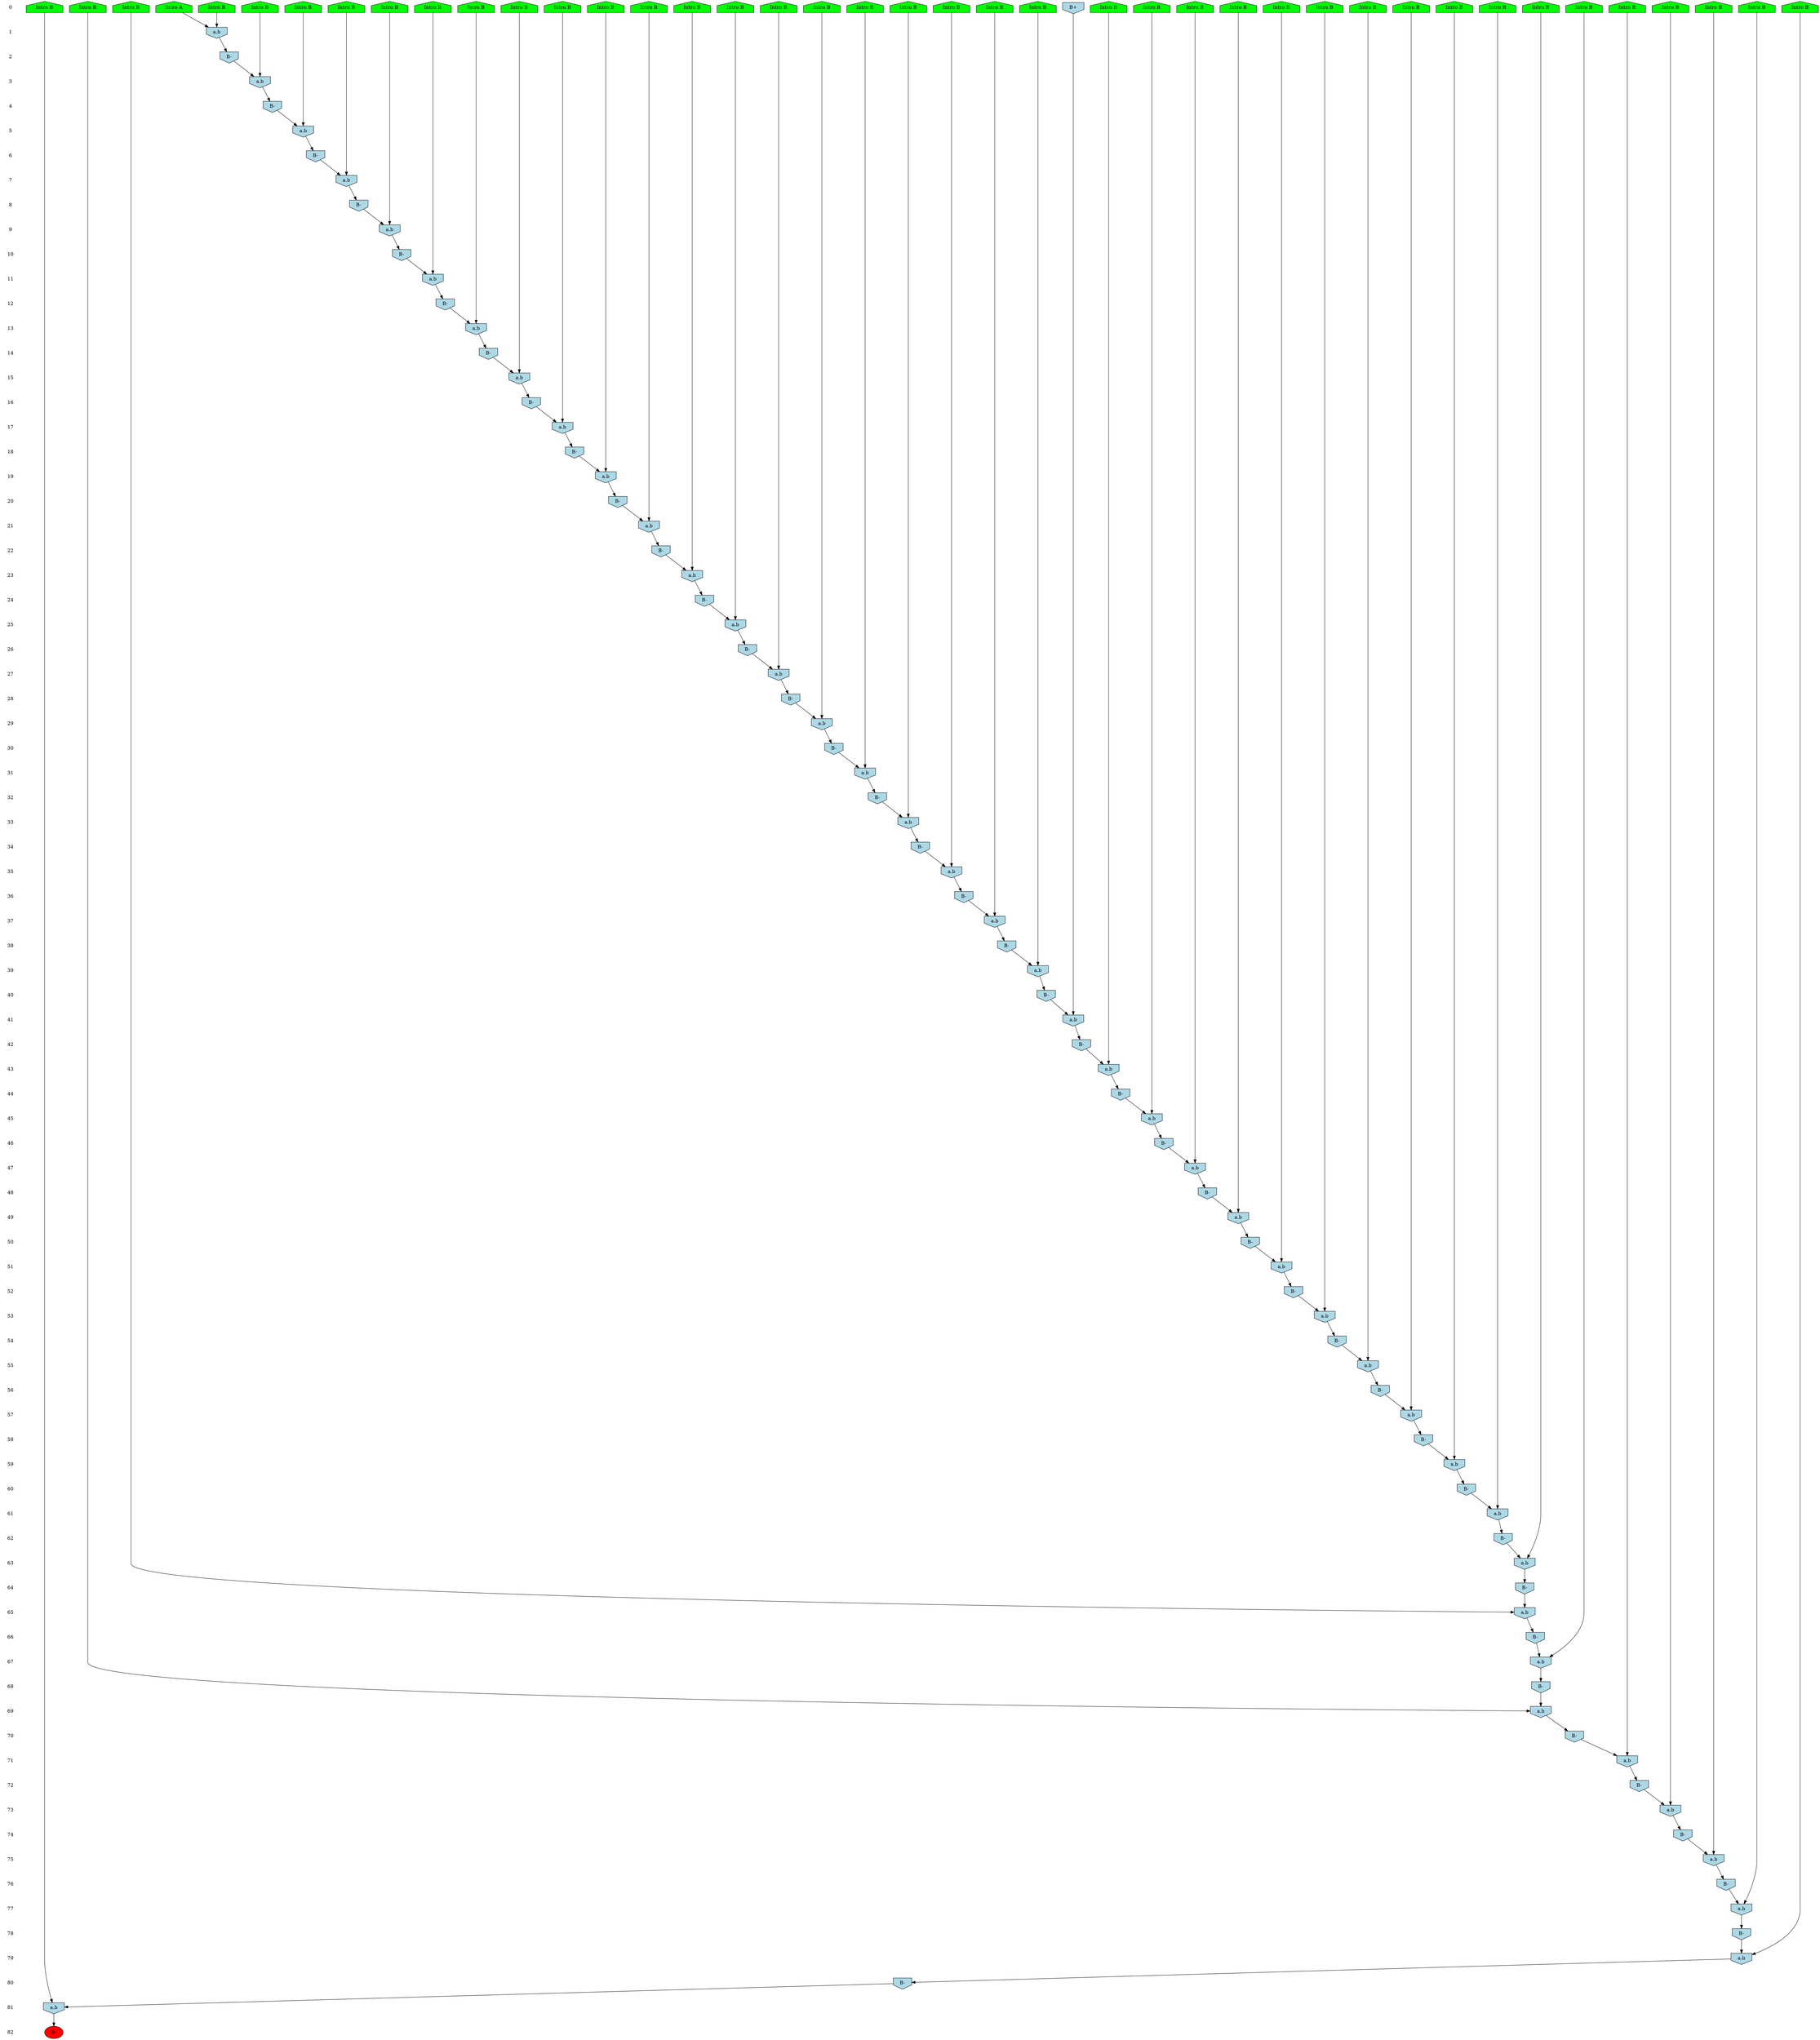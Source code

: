 /* Compression of 1 causal flows obtained in average at 3.639744E+01 t.u */
/* Compressed causal flows were: [41] */
digraph G{
 ranksep=.5 ; 
{ rank = same ; "0" [shape=plaintext] ; node_1 [label ="Intro B", shape=house, style=filled, fillcolor=green] ;
node_2 [label ="Intro B", shape=house, style=filled, fillcolor=green] ;
node_3 [label ="Intro B", shape=house, style=filled, fillcolor=green] ;
node_4 [label ="Intro B", shape=house, style=filled, fillcolor=green] ;
node_5 [label ="Intro B", shape=house, style=filled, fillcolor=green] ;
node_6 [label ="Intro B", shape=house, style=filled, fillcolor=green] ;
node_7 [label ="Intro B", shape=house, style=filled, fillcolor=green] ;
node_8 [label ="Intro B", shape=house, style=filled, fillcolor=green] ;
node_9 [label ="Intro B", shape=house, style=filled, fillcolor=green] ;
node_10 [label ="Intro B", shape=house, style=filled, fillcolor=green] ;
node_11 [label ="Intro B", shape=house, style=filled, fillcolor=green] ;
node_12 [label ="Intro B", shape=house, style=filled, fillcolor=green] ;
node_13 [label ="Intro B", shape=house, style=filled, fillcolor=green] ;
node_14 [label ="Intro B", shape=house, style=filled, fillcolor=green] ;
node_15 [label ="Intro B", shape=house, style=filled, fillcolor=green] ;
node_16 [label ="Intro B", shape=house, style=filled, fillcolor=green] ;
node_17 [label ="Intro B", shape=house, style=filled, fillcolor=green] ;
node_18 [label ="Intro B", shape=house, style=filled, fillcolor=green] ;
node_19 [label ="Intro B", shape=house, style=filled, fillcolor=green] ;
node_20 [label ="Intro B", shape=house, style=filled, fillcolor=green] ;
node_21 [label ="Intro B", shape=house, style=filled, fillcolor=green] ;
node_22 [label ="Intro B", shape=house, style=filled, fillcolor=green] ;
node_23 [label ="Intro B", shape=house, style=filled, fillcolor=green] ;
node_24 [label ="Intro B", shape=house, style=filled, fillcolor=green] ;
node_25 [label ="Intro B", shape=house, style=filled, fillcolor=green] ;
node_26 [label ="Intro B", shape=house, style=filled, fillcolor=green] ;
node_27 [label ="Intro B", shape=house, style=filled, fillcolor=green] ;
node_28 [label ="Intro B", shape=house, style=filled, fillcolor=green] ;
node_29 [label ="Intro B", shape=house, style=filled, fillcolor=green] ;
node_30 [label ="Intro B", shape=house, style=filled, fillcolor=green] ;
node_31 [label ="Intro B", shape=house, style=filled, fillcolor=green] ;
node_32 [label ="Intro B", shape=house, style=filled, fillcolor=green] ;
node_33 [label ="Intro B", shape=house, style=filled, fillcolor=green] ;
node_34 [label ="Intro B", shape=house, style=filled, fillcolor=green] ;
node_35 [label ="Intro B", shape=house, style=filled, fillcolor=green] ;
node_36 [label ="Intro B", shape=house, style=filled, fillcolor=green] ;
node_37 [label ="Intro B", shape=house, style=filled, fillcolor=green] ;
node_38 [label ="Intro B", shape=house, style=filled, fillcolor=green] ;
node_39 [label ="Intro B", shape=house, style=filled, fillcolor=green] ;
node_40 [label ="Intro B", shape=house, style=filled, fillcolor=green] ;
node_41 [label ="Intro A", shape=house, style=filled, fillcolor=green] ;
node_55 [label="B+", shape=invhouse, style=filled, fillcolor = lightblue] ;
}
{ rank = same ; "1" [shape=plaintext] ; node_42 [label="a.b", shape=invhouse, style=filled, fillcolor = lightblue] ;
}
{ rank = same ; "2" [shape=plaintext] ; node_43 [label="B-", shape=invhouse, style=filled, fillcolor = lightblue] ;
}
{ rank = same ; "3" [shape=plaintext] ; node_44 [label="a.b", shape=invhouse, style=filled, fillcolor = lightblue] ;
}
{ rank = same ; "4" [shape=plaintext] ; node_45 [label="B-", shape=invhouse, style=filled, fillcolor = lightblue] ;
}
{ rank = same ; "5" [shape=plaintext] ; node_46 [label="a.b", shape=invhouse, style=filled, fillcolor = lightblue] ;
}
{ rank = same ; "6" [shape=plaintext] ; node_47 [label="B-", shape=invhouse, style=filled, fillcolor = lightblue] ;
}
{ rank = same ; "7" [shape=plaintext] ; node_48 [label="a.b", shape=invhouse, style=filled, fillcolor = lightblue] ;
}
{ rank = same ; "8" [shape=plaintext] ; node_49 [label="B-", shape=invhouse, style=filled, fillcolor = lightblue] ;
}
{ rank = same ; "9" [shape=plaintext] ; node_50 [label="a.b", shape=invhouse, style=filled, fillcolor = lightblue] ;
}
{ rank = same ; "10" [shape=plaintext] ; node_51 [label="B-", shape=invhouse, style=filled, fillcolor = lightblue] ;
}
{ rank = same ; "11" [shape=plaintext] ; node_52 [label="a.b", shape=invhouse, style=filled, fillcolor = lightblue] ;
}
{ rank = same ; "12" [shape=plaintext] ; node_53 [label="B-", shape=invhouse, style=filled, fillcolor = lightblue] ;
}
{ rank = same ; "13" [shape=plaintext] ; node_54 [label="a.b", shape=invhouse, style=filled, fillcolor = lightblue] ;
}
{ rank = same ; "14" [shape=plaintext] ; node_56 [label="B-", shape=invhouse, style=filled, fillcolor = lightblue] ;
}
{ rank = same ; "15" [shape=plaintext] ; node_57 [label="a.b", shape=invhouse, style=filled, fillcolor = lightblue] ;
}
{ rank = same ; "16" [shape=plaintext] ; node_58 [label="B-", shape=invhouse, style=filled, fillcolor = lightblue] ;
}
{ rank = same ; "17" [shape=plaintext] ; node_59 [label="a.b", shape=invhouse, style=filled, fillcolor = lightblue] ;
}
{ rank = same ; "18" [shape=plaintext] ; node_60 [label="B-", shape=invhouse, style=filled, fillcolor = lightblue] ;
}
{ rank = same ; "19" [shape=plaintext] ; node_61 [label="a.b", shape=invhouse, style=filled, fillcolor = lightblue] ;
}
{ rank = same ; "20" [shape=plaintext] ; node_62 [label="B-", shape=invhouse, style=filled, fillcolor = lightblue] ;
}
{ rank = same ; "21" [shape=plaintext] ; node_63 [label="a.b", shape=invhouse, style=filled, fillcolor = lightblue] ;
}
{ rank = same ; "22" [shape=plaintext] ; node_64 [label="B-", shape=invhouse, style=filled, fillcolor = lightblue] ;
}
{ rank = same ; "23" [shape=plaintext] ; node_65 [label="a.b", shape=invhouse, style=filled, fillcolor = lightblue] ;
}
{ rank = same ; "24" [shape=plaintext] ; node_66 [label="B-", shape=invhouse, style=filled, fillcolor = lightblue] ;
}
{ rank = same ; "25" [shape=plaintext] ; node_67 [label="a.b", shape=invhouse, style=filled, fillcolor = lightblue] ;
}
{ rank = same ; "26" [shape=plaintext] ; node_68 [label="B-", shape=invhouse, style=filled, fillcolor = lightblue] ;
}
{ rank = same ; "27" [shape=plaintext] ; node_69 [label="a.b", shape=invhouse, style=filled, fillcolor = lightblue] ;
}
{ rank = same ; "28" [shape=plaintext] ; node_70 [label="B-", shape=invhouse, style=filled, fillcolor = lightblue] ;
}
{ rank = same ; "29" [shape=plaintext] ; node_71 [label="a.b", shape=invhouse, style=filled, fillcolor = lightblue] ;
}
{ rank = same ; "30" [shape=plaintext] ; node_72 [label="B-", shape=invhouse, style=filled, fillcolor = lightblue] ;
}
{ rank = same ; "31" [shape=plaintext] ; node_73 [label="a.b", shape=invhouse, style=filled, fillcolor = lightblue] ;
}
{ rank = same ; "32" [shape=plaintext] ; node_74 [label="B-", shape=invhouse, style=filled, fillcolor = lightblue] ;
}
{ rank = same ; "33" [shape=plaintext] ; node_75 [label="a.b", shape=invhouse, style=filled, fillcolor = lightblue] ;
}
{ rank = same ; "34" [shape=plaintext] ; node_76 [label="B-", shape=invhouse, style=filled, fillcolor = lightblue] ;
}
{ rank = same ; "35" [shape=plaintext] ; node_77 [label="a.b", shape=invhouse, style=filled, fillcolor = lightblue] ;
}
{ rank = same ; "36" [shape=plaintext] ; node_78 [label="B-", shape=invhouse, style=filled, fillcolor = lightblue] ;
}
{ rank = same ; "37" [shape=plaintext] ; node_79 [label="a.b", shape=invhouse, style=filled, fillcolor = lightblue] ;
}
{ rank = same ; "38" [shape=plaintext] ; node_80 [label="B-", shape=invhouse, style=filled, fillcolor = lightblue] ;
}
{ rank = same ; "39" [shape=plaintext] ; node_81 [label="a.b", shape=invhouse, style=filled, fillcolor = lightblue] ;
}
{ rank = same ; "40" [shape=plaintext] ; node_82 [label="B-", shape=invhouse, style=filled, fillcolor = lightblue] ;
}
{ rank = same ; "41" [shape=plaintext] ; node_83 [label="a.b", shape=invhouse, style=filled, fillcolor = lightblue] ;
}
{ rank = same ; "42" [shape=plaintext] ; node_84 [label="B-", shape=invhouse, style=filled, fillcolor = lightblue] ;
}
{ rank = same ; "43" [shape=plaintext] ; node_85 [label="a.b", shape=invhouse, style=filled, fillcolor = lightblue] ;
}
{ rank = same ; "44" [shape=plaintext] ; node_86 [label="B-", shape=invhouse, style=filled, fillcolor = lightblue] ;
}
{ rank = same ; "45" [shape=plaintext] ; node_87 [label="a.b", shape=invhouse, style=filled, fillcolor = lightblue] ;
}
{ rank = same ; "46" [shape=plaintext] ; node_88 [label="B-", shape=invhouse, style=filled, fillcolor = lightblue] ;
}
{ rank = same ; "47" [shape=plaintext] ; node_89 [label="a.b", shape=invhouse, style=filled, fillcolor = lightblue] ;
}
{ rank = same ; "48" [shape=plaintext] ; node_90 [label="B-", shape=invhouse, style=filled, fillcolor = lightblue] ;
}
{ rank = same ; "49" [shape=plaintext] ; node_91 [label="a.b", shape=invhouse, style=filled, fillcolor = lightblue] ;
}
{ rank = same ; "50" [shape=plaintext] ; node_92 [label="B-", shape=invhouse, style=filled, fillcolor = lightblue] ;
}
{ rank = same ; "51" [shape=plaintext] ; node_93 [label="a.b", shape=invhouse, style=filled, fillcolor = lightblue] ;
}
{ rank = same ; "52" [shape=plaintext] ; node_94 [label="B-", shape=invhouse, style=filled, fillcolor = lightblue] ;
}
{ rank = same ; "53" [shape=plaintext] ; node_95 [label="a.b", shape=invhouse, style=filled, fillcolor = lightblue] ;
}
{ rank = same ; "54" [shape=plaintext] ; node_96 [label="B-", shape=invhouse, style=filled, fillcolor = lightblue] ;
}
{ rank = same ; "55" [shape=plaintext] ; node_97 [label="a.b", shape=invhouse, style=filled, fillcolor = lightblue] ;
}
{ rank = same ; "56" [shape=plaintext] ; node_98 [label="B-", shape=invhouse, style=filled, fillcolor = lightblue] ;
}
{ rank = same ; "57" [shape=plaintext] ; node_99 [label="a.b", shape=invhouse, style=filled, fillcolor = lightblue] ;
}
{ rank = same ; "58" [shape=plaintext] ; node_100 [label="B-", shape=invhouse, style=filled, fillcolor = lightblue] ;
}
{ rank = same ; "59" [shape=plaintext] ; node_101 [label="a.b", shape=invhouse, style=filled, fillcolor = lightblue] ;
}
{ rank = same ; "60" [shape=plaintext] ; node_102 [label="B-", shape=invhouse, style=filled, fillcolor = lightblue] ;
}
{ rank = same ; "61" [shape=plaintext] ; node_103 [label="a.b", shape=invhouse, style=filled, fillcolor = lightblue] ;
}
{ rank = same ; "62" [shape=plaintext] ; node_104 [label="B-", shape=invhouse, style=filled, fillcolor = lightblue] ;
}
{ rank = same ; "63" [shape=plaintext] ; node_105 [label="a.b", shape=invhouse, style=filled, fillcolor = lightblue] ;
}
{ rank = same ; "64" [shape=plaintext] ; node_106 [label="B-", shape=invhouse, style=filled, fillcolor = lightblue] ;
}
{ rank = same ; "65" [shape=plaintext] ; node_107 [label="a.b", shape=invhouse, style=filled, fillcolor = lightblue] ;
}
{ rank = same ; "66" [shape=plaintext] ; node_108 [label="B-", shape=invhouse, style=filled, fillcolor = lightblue] ;
}
{ rank = same ; "67" [shape=plaintext] ; node_109 [label="a.b", shape=invhouse, style=filled, fillcolor = lightblue] ;
}
{ rank = same ; "68" [shape=plaintext] ; node_110 [label="B-", shape=invhouse, style=filled, fillcolor = lightblue] ;
}
{ rank = same ; "69" [shape=plaintext] ; node_111 [label="a.b", shape=invhouse, style=filled, fillcolor = lightblue] ;
}
{ rank = same ; "70" [shape=plaintext] ; node_112 [label="B-", shape=invhouse, style=filled, fillcolor = lightblue] ;
}
{ rank = same ; "71" [shape=plaintext] ; node_113 [label="a.b", shape=invhouse, style=filled, fillcolor = lightblue] ;
}
{ rank = same ; "72" [shape=plaintext] ; node_114 [label="B-", shape=invhouse, style=filled, fillcolor = lightblue] ;
}
{ rank = same ; "73" [shape=plaintext] ; node_115 [label="a.b", shape=invhouse, style=filled, fillcolor = lightblue] ;
}
{ rank = same ; "74" [shape=plaintext] ; node_116 [label="B-", shape=invhouse, style=filled, fillcolor = lightblue] ;
}
{ rank = same ; "75" [shape=plaintext] ; node_117 [label="a.b", shape=invhouse, style=filled, fillcolor = lightblue] ;
}
{ rank = same ; "76" [shape=plaintext] ; node_118 [label="B-", shape=invhouse, style=filled, fillcolor = lightblue] ;
}
{ rank = same ; "77" [shape=plaintext] ; node_119 [label="a.b", shape=invhouse, style=filled, fillcolor = lightblue] ;
}
{ rank = same ; "78" [shape=plaintext] ; node_120 [label="B-", shape=invhouse, style=filled, fillcolor = lightblue] ;
}
{ rank = same ; "79" [shape=plaintext] ; node_121 [label="a.b", shape=invhouse, style=filled, fillcolor = lightblue] ;
}
{ rank = same ; "80" [shape=plaintext] ; node_122 [label="B-", shape=invhouse, style=filled, fillcolor = lightblue] ;
}
{ rank = same ; "81" [shape=plaintext] ; node_123 [label="a.b", shape=invhouse, style=filled, fillcolor = lightblue] ;
}
{ rank = same ; "82" [shape=plaintext] ; node_124 [label ="B-", style=filled, fillcolor=red] ;
}
"0" -> "1" [style="invis"]; 
"1" -> "2" [style="invis"]; 
"2" -> "3" [style="invis"]; 
"3" -> "4" [style="invis"]; 
"4" -> "5" [style="invis"]; 
"5" -> "6" [style="invis"]; 
"6" -> "7" [style="invis"]; 
"7" -> "8" [style="invis"]; 
"8" -> "9" [style="invis"]; 
"9" -> "10" [style="invis"]; 
"10" -> "11" [style="invis"]; 
"11" -> "12" [style="invis"]; 
"12" -> "13" [style="invis"]; 
"13" -> "14" [style="invis"]; 
"14" -> "15" [style="invis"]; 
"15" -> "16" [style="invis"]; 
"16" -> "17" [style="invis"]; 
"17" -> "18" [style="invis"]; 
"18" -> "19" [style="invis"]; 
"19" -> "20" [style="invis"]; 
"20" -> "21" [style="invis"]; 
"21" -> "22" [style="invis"]; 
"22" -> "23" [style="invis"]; 
"23" -> "24" [style="invis"]; 
"24" -> "25" [style="invis"]; 
"25" -> "26" [style="invis"]; 
"26" -> "27" [style="invis"]; 
"27" -> "28" [style="invis"]; 
"28" -> "29" [style="invis"]; 
"29" -> "30" [style="invis"]; 
"30" -> "31" [style="invis"]; 
"31" -> "32" [style="invis"]; 
"32" -> "33" [style="invis"]; 
"33" -> "34" [style="invis"]; 
"34" -> "35" [style="invis"]; 
"35" -> "36" [style="invis"]; 
"36" -> "37" [style="invis"]; 
"37" -> "38" [style="invis"]; 
"38" -> "39" [style="invis"]; 
"39" -> "40" [style="invis"]; 
"40" -> "41" [style="invis"]; 
"41" -> "42" [style="invis"]; 
"42" -> "43" [style="invis"]; 
"43" -> "44" [style="invis"]; 
"44" -> "45" [style="invis"]; 
"45" -> "46" [style="invis"]; 
"46" -> "47" [style="invis"]; 
"47" -> "48" [style="invis"]; 
"48" -> "49" [style="invis"]; 
"49" -> "50" [style="invis"]; 
"50" -> "51" [style="invis"]; 
"51" -> "52" [style="invis"]; 
"52" -> "53" [style="invis"]; 
"53" -> "54" [style="invis"]; 
"54" -> "55" [style="invis"]; 
"55" -> "56" [style="invis"]; 
"56" -> "57" [style="invis"]; 
"57" -> "58" [style="invis"]; 
"58" -> "59" [style="invis"]; 
"59" -> "60" [style="invis"]; 
"60" -> "61" [style="invis"]; 
"61" -> "62" [style="invis"]; 
"62" -> "63" [style="invis"]; 
"63" -> "64" [style="invis"]; 
"64" -> "65" [style="invis"]; 
"65" -> "66" [style="invis"]; 
"66" -> "67" [style="invis"]; 
"67" -> "68" [style="invis"]; 
"68" -> "69" [style="invis"]; 
"69" -> "70" [style="invis"]; 
"70" -> "71" [style="invis"]; 
"71" -> "72" [style="invis"]; 
"72" -> "73" [style="invis"]; 
"73" -> "74" [style="invis"]; 
"74" -> "75" [style="invis"]; 
"75" -> "76" [style="invis"]; 
"76" -> "77" [style="invis"]; 
"77" -> "78" [style="invis"]; 
"78" -> "79" [style="invis"]; 
"79" -> "80" [style="invis"]; 
"80" -> "81" [style="invis"]; 
"81" -> "82" [style="invis"]; 
node_4 -> node_42
node_41 -> node_42
node_42 -> node_43
node_14 -> node_44
node_43 -> node_44
node_44 -> node_45
node_11 -> node_46
node_45 -> node_46
node_46 -> node_47
node_36 -> node_48
node_47 -> node_48
node_48 -> node_49
node_7 -> node_50
node_49 -> node_50
node_50 -> node_51
node_26 -> node_52
node_51 -> node_52
node_52 -> node_53
node_28 -> node_54
node_53 -> node_54
node_54 -> node_56
node_33 -> node_57
node_56 -> node_57
node_57 -> node_58
node_16 -> node_59
node_58 -> node_59
node_59 -> node_60
node_5 -> node_61
node_60 -> node_61
node_61 -> node_62
node_37 -> node_63
node_62 -> node_63
node_63 -> node_64
node_12 -> node_65
node_64 -> node_65
node_65 -> node_66
node_35 -> node_67
node_66 -> node_67
node_67 -> node_68
node_21 -> node_69
node_68 -> node_69
node_69 -> node_70
node_17 -> node_71
node_70 -> node_71
node_71 -> node_72
node_3 -> node_73
node_72 -> node_73
node_73 -> node_74
node_23 -> node_75
node_74 -> node_75
node_75 -> node_76
node_10 -> node_77
node_76 -> node_77
node_77 -> node_78
node_9 -> node_79
node_78 -> node_79
node_79 -> node_80
node_15 -> node_81
node_80 -> node_81
node_81 -> node_82
node_55 -> node_83
node_82 -> node_83
node_83 -> node_84
node_30 -> node_85
node_84 -> node_85
node_85 -> node_86
node_25 -> node_87
node_86 -> node_87
node_87 -> node_88
node_20 -> node_89
node_88 -> node_89
node_89 -> node_90
node_24 -> node_91
node_90 -> node_91
node_91 -> node_92
node_38 -> node_93
node_92 -> node_93
node_93 -> node_94
node_8 -> node_95
node_94 -> node_95
node_95 -> node_96
node_18 -> node_97
node_96 -> node_97
node_97 -> node_98
node_2 -> node_99
node_98 -> node_99
node_99 -> node_100
node_32 -> node_101
node_100 -> node_101
node_101 -> node_102
node_6 -> node_103
node_102 -> node_103
node_103 -> node_104
node_27 -> node_105
node_104 -> node_105
node_105 -> node_106
node_1 -> node_107
node_106 -> node_107
node_107 -> node_108
node_29 -> node_109
node_108 -> node_109
node_109 -> node_110
node_13 -> node_111
node_110 -> node_111
node_111 -> node_112
node_22 -> node_113
node_112 -> node_113
node_113 -> node_114
node_31 -> node_115
node_114 -> node_115
node_115 -> node_116
node_19 -> node_117
node_116 -> node_117
node_117 -> node_118
node_34 -> node_119
node_118 -> node_119
node_119 -> node_120
node_39 -> node_121
node_120 -> node_121
node_121 -> node_122
node_40 -> node_123
node_122 -> node_123
node_123 -> node_124
}
/*
 Dot generation time: 0.000775
*/